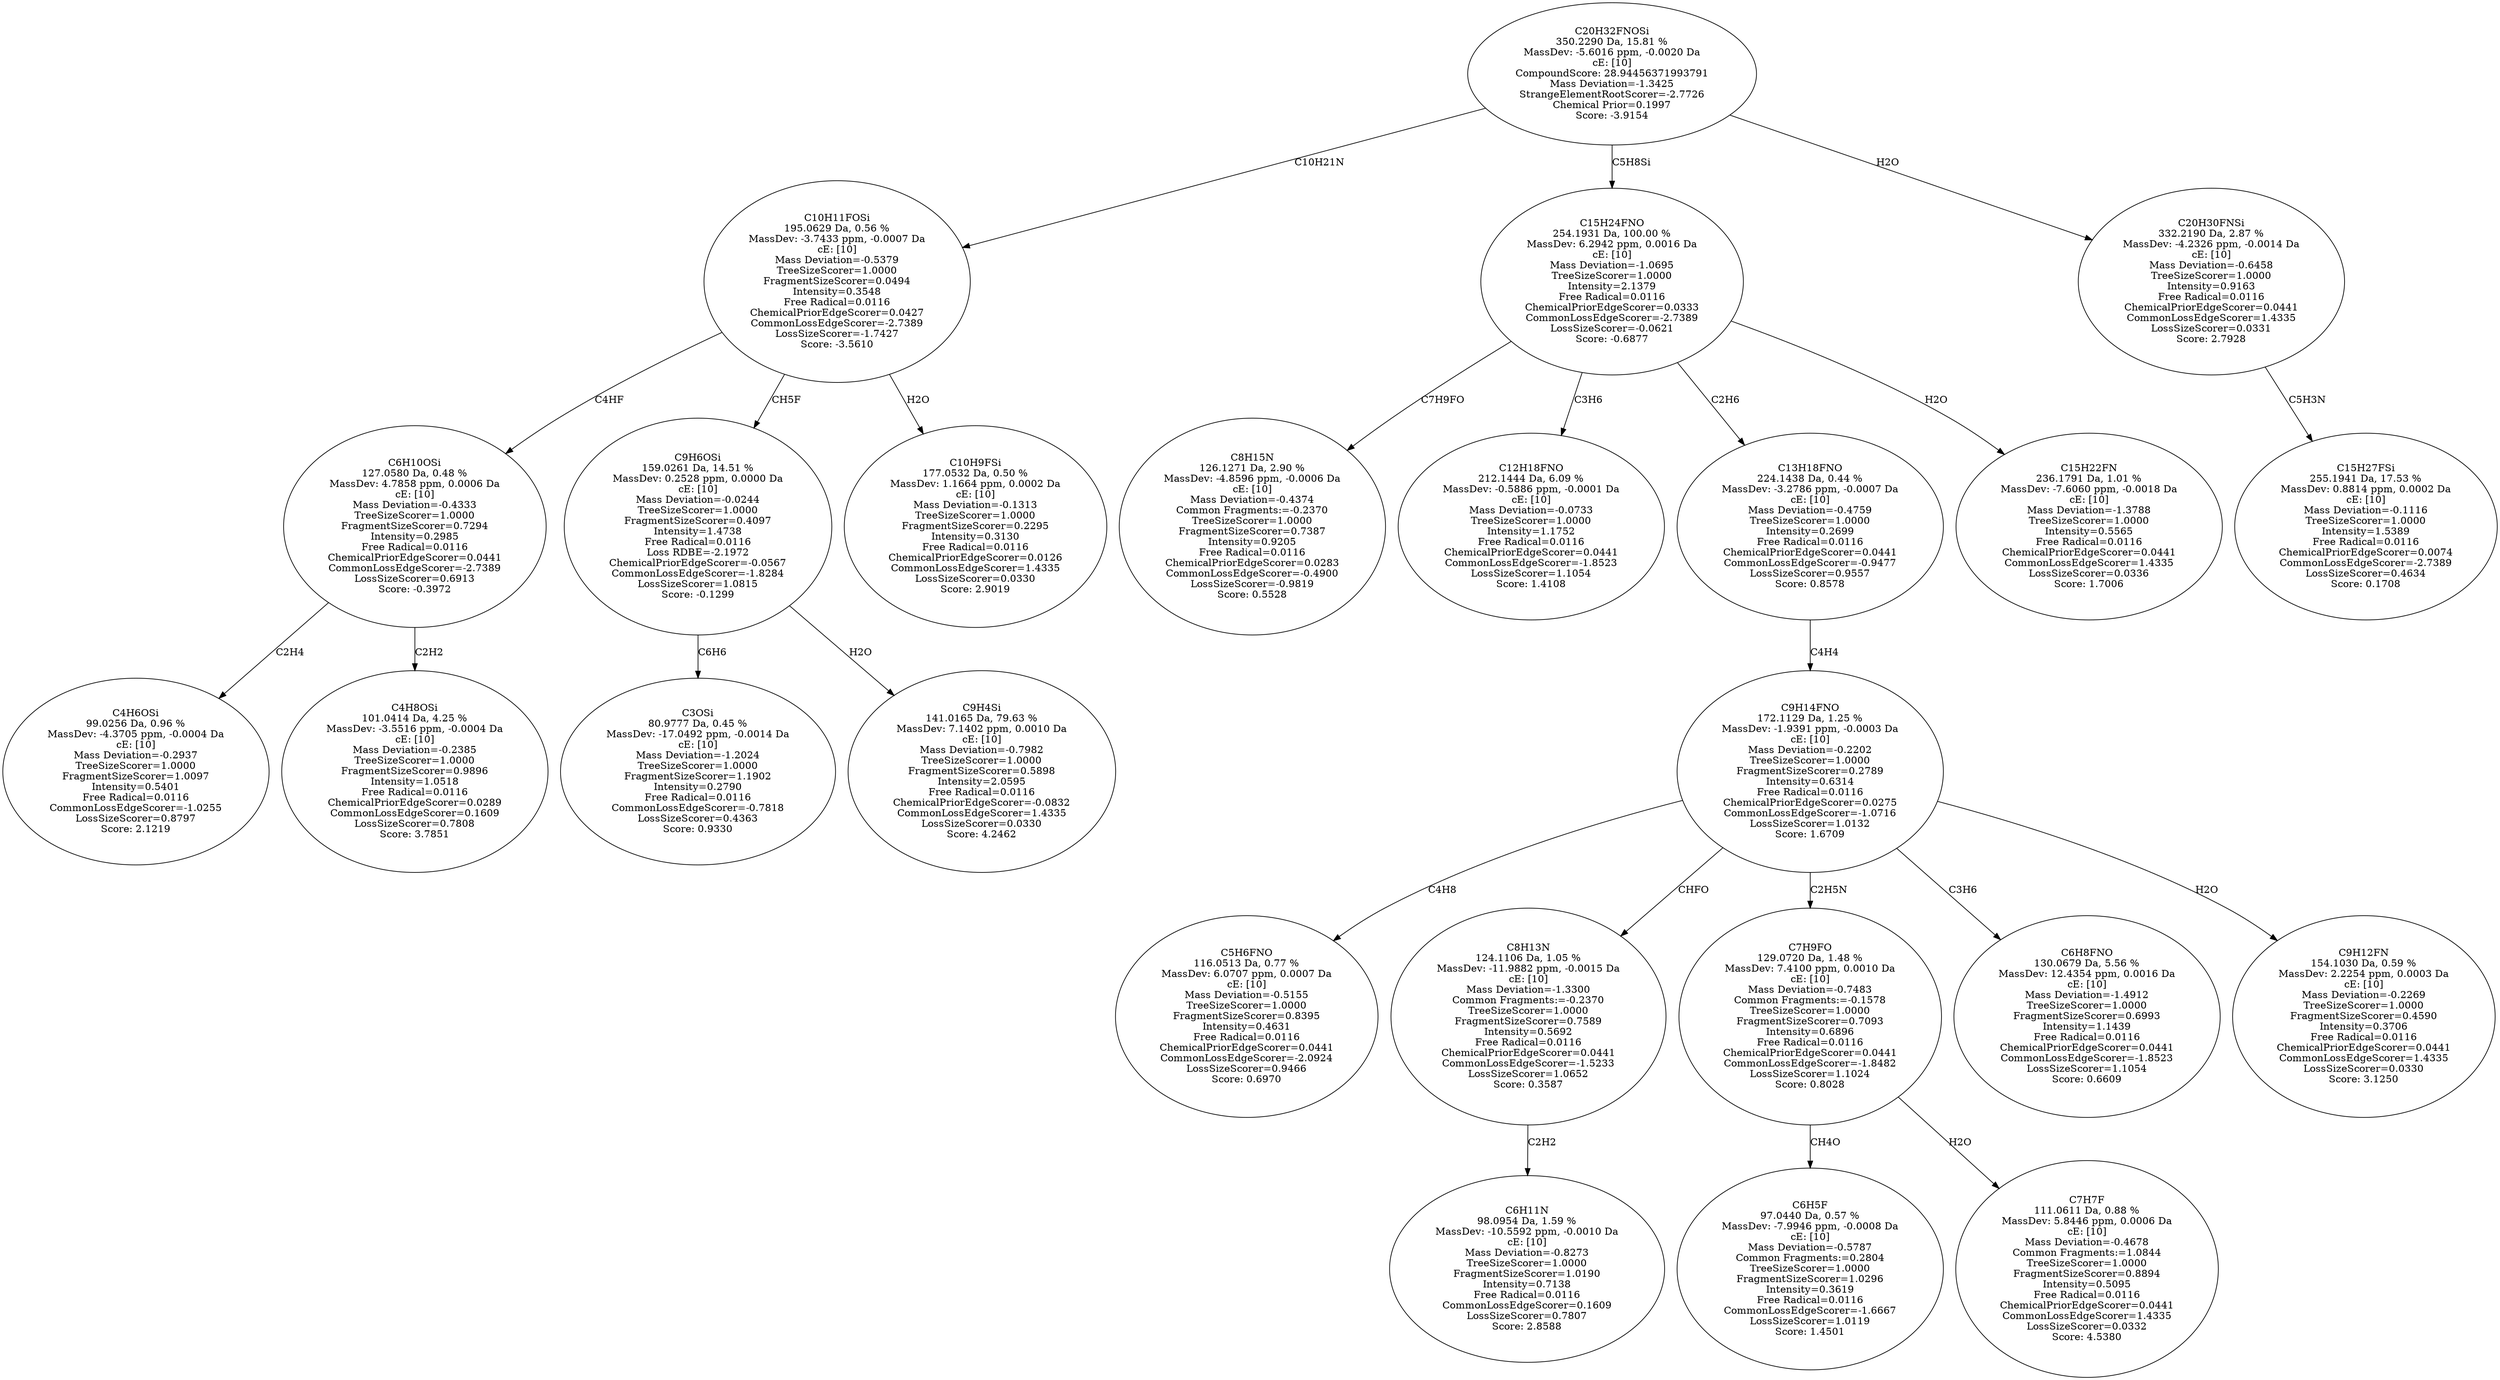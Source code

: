 strict digraph {
v1 [label="C4H6OSi\n99.0256 Da, 0.96 %\nMassDev: -4.3705 ppm, -0.0004 Da\ncE: [10]\nMass Deviation=-0.2937\nTreeSizeScorer=1.0000\nFragmentSizeScorer=1.0097\nIntensity=0.5401\nFree Radical=0.0116\nCommonLossEdgeScorer=-1.0255\nLossSizeScorer=0.8797\nScore: 2.1219"];
v2 [label="C4H8OSi\n101.0414 Da, 4.25 %\nMassDev: -3.5516 ppm, -0.0004 Da\ncE: [10]\nMass Deviation=-0.2385\nTreeSizeScorer=1.0000\nFragmentSizeScorer=0.9896\nIntensity=1.0518\nFree Radical=0.0116\nChemicalPriorEdgeScorer=0.0289\nCommonLossEdgeScorer=0.1609\nLossSizeScorer=0.7808\nScore: 3.7851"];
v3 [label="C6H10OSi\n127.0580 Da, 0.48 %\nMassDev: 4.7858 ppm, 0.0006 Da\ncE: [10]\nMass Deviation=-0.4333\nTreeSizeScorer=1.0000\nFragmentSizeScorer=0.7294\nIntensity=0.2985\nFree Radical=0.0116\nChemicalPriorEdgeScorer=0.0441\nCommonLossEdgeScorer=-2.7389\nLossSizeScorer=0.6913\nScore: -0.3972"];
v4 [label="C3OSi\n80.9777 Da, 0.45 %\nMassDev: -17.0492 ppm, -0.0014 Da\ncE: [10]\nMass Deviation=-1.2024\nTreeSizeScorer=1.0000\nFragmentSizeScorer=1.1902\nIntensity=0.2790\nFree Radical=0.0116\nCommonLossEdgeScorer=-0.7818\nLossSizeScorer=0.4363\nScore: 0.9330"];
v5 [label="C9H4Si\n141.0165 Da, 79.63 %\nMassDev: 7.1402 ppm, 0.0010 Da\ncE: [10]\nMass Deviation=-0.7982\nTreeSizeScorer=1.0000\nFragmentSizeScorer=0.5898\nIntensity=2.0595\nFree Radical=0.0116\nChemicalPriorEdgeScorer=-0.0832\nCommonLossEdgeScorer=1.4335\nLossSizeScorer=0.0330\nScore: 4.2462"];
v6 [label="C9H6OSi\n159.0261 Da, 14.51 %\nMassDev: 0.2528 ppm, 0.0000 Da\ncE: [10]\nMass Deviation=-0.0244\nTreeSizeScorer=1.0000\nFragmentSizeScorer=0.4097\nIntensity=1.4738\nFree Radical=0.0116\nLoss RDBE=-2.1972\nChemicalPriorEdgeScorer=-0.0567\nCommonLossEdgeScorer=-1.8284\nLossSizeScorer=1.0815\nScore: -0.1299"];
v7 [label="C10H9FSi\n177.0532 Da, 0.50 %\nMassDev: 1.1664 ppm, 0.0002 Da\ncE: [10]\nMass Deviation=-0.1313\nTreeSizeScorer=1.0000\nFragmentSizeScorer=0.2295\nIntensity=0.3130\nFree Radical=0.0116\nChemicalPriorEdgeScorer=0.0126\nCommonLossEdgeScorer=1.4335\nLossSizeScorer=0.0330\nScore: 2.9019"];
v8 [label="C10H11FOSi\n195.0629 Da, 0.56 %\nMassDev: -3.7433 ppm, -0.0007 Da\ncE: [10]\nMass Deviation=-0.5379\nTreeSizeScorer=1.0000\nFragmentSizeScorer=0.0494\nIntensity=0.3548\nFree Radical=0.0116\nChemicalPriorEdgeScorer=0.0427\nCommonLossEdgeScorer=-2.7389\nLossSizeScorer=-1.7427\nScore: -3.5610"];
v9 [label="C8H15N\n126.1271 Da, 2.90 %\nMassDev: -4.8596 ppm, -0.0006 Da\ncE: [10]\nMass Deviation=-0.4374\nCommon Fragments:=-0.2370\nTreeSizeScorer=1.0000\nFragmentSizeScorer=0.7387\nIntensity=0.9205\nFree Radical=0.0116\nChemicalPriorEdgeScorer=0.0283\nCommonLossEdgeScorer=-0.4900\nLossSizeScorer=-0.9819\nScore: 0.5528"];
v10 [label="C12H18FNO\n212.1444 Da, 6.09 %\nMassDev: -0.5886 ppm, -0.0001 Da\ncE: [10]\nMass Deviation=-0.0733\nTreeSizeScorer=1.0000\nIntensity=1.1752\nFree Radical=0.0116\nChemicalPriorEdgeScorer=0.0441\nCommonLossEdgeScorer=-1.8523\nLossSizeScorer=1.1054\nScore: 1.4108"];
v11 [label="C5H6FNO\n116.0513 Da, 0.77 %\nMassDev: 6.0707 ppm, 0.0007 Da\ncE: [10]\nMass Deviation=-0.5155\nTreeSizeScorer=1.0000\nFragmentSizeScorer=0.8395\nIntensity=0.4631\nFree Radical=0.0116\nChemicalPriorEdgeScorer=0.0441\nCommonLossEdgeScorer=-2.0924\nLossSizeScorer=0.9466\nScore: 0.6970"];
v12 [label="C6H11N\n98.0954 Da, 1.59 %\nMassDev: -10.5592 ppm, -0.0010 Da\ncE: [10]\nMass Deviation=-0.8273\nTreeSizeScorer=1.0000\nFragmentSizeScorer=1.0190\nIntensity=0.7138\nFree Radical=0.0116\nCommonLossEdgeScorer=0.1609\nLossSizeScorer=0.7807\nScore: 2.8588"];
v13 [label="C8H13N\n124.1106 Da, 1.05 %\nMassDev: -11.9882 ppm, -0.0015 Da\ncE: [10]\nMass Deviation=-1.3300\nCommon Fragments:=-0.2370\nTreeSizeScorer=1.0000\nFragmentSizeScorer=0.7589\nIntensity=0.5692\nFree Radical=0.0116\nChemicalPriorEdgeScorer=0.0441\nCommonLossEdgeScorer=-1.5233\nLossSizeScorer=1.0652\nScore: 0.3587"];
v14 [label="C6H5F\n97.0440 Da, 0.57 %\nMassDev: -7.9946 ppm, -0.0008 Da\ncE: [10]\nMass Deviation=-0.5787\nCommon Fragments:=0.2804\nTreeSizeScorer=1.0000\nFragmentSizeScorer=1.0296\nIntensity=0.3619\nFree Radical=0.0116\nCommonLossEdgeScorer=-1.6667\nLossSizeScorer=1.0119\nScore: 1.4501"];
v15 [label="C7H7F\n111.0611 Da, 0.88 %\nMassDev: 5.8446 ppm, 0.0006 Da\ncE: [10]\nMass Deviation=-0.4678\nCommon Fragments:=1.0844\nTreeSizeScorer=1.0000\nFragmentSizeScorer=0.8894\nIntensity=0.5095\nFree Radical=0.0116\nChemicalPriorEdgeScorer=0.0441\nCommonLossEdgeScorer=1.4335\nLossSizeScorer=0.0332\nScore: 4.5380"];
v16 [label="C7H9FO\n129.0720 Da, 1.48 %\nMassDev: 7.4100 ppm, 0.0010 Da\ncE: [10]\nMass Deviation=-0.7483\nCommon Fragments:=-0.1578\nTreeSizeScorer=1.0000\nFragmentSizeScorer=0.7093\nIntensity=0.6896\nFree Radical=0.0116\nChemicalPriorEdgeScorer=0.0441\nCommonLossEdgeScorer=-1.8482\nLossSizeScorer=1.1024\nScore: 0.8028"];
v17 [label="C6H8FNO\n130.0679 Da, 5.56 %\nMassDev: 12.4354 ppm, 0.0016 Da\ncE: [10]\nMass Deviation=-1.4912\nTreeSizeScorer=1.0000\nFragmentSizeScorer=0.6993\nIntensity=1.1439\nFree Radical=0.0116\nChemicalPriorEdgeScorer=0.0441\nCommonLossEdgeScorer=-1.8523\nLossSizeScorer=1.1054\nScore: 0.6609"];
v18 [label="C9H12FN\n154.1030 Da, 0.59 %\nMassDev: 2.2254 ppm, 0.0003 Da\ncE: [10]\nMass Deviation=-0.2269\nTreeSizeScorer=1.0000\nFragmentSizeScorer=0.4590\nIntensity=0.3706\nFree Radical=0.0116\nChemicalPriorEdgeScorer=0.0441\nCommonLossEdgeScorer=1.4335\nLossSizeScorer=0.0330\nScore: 3.1250"];
v19 [label="C9H14FNO\n172.1129 Da, 1.25 %\nMassDev: -1.9391 ppm, -0.0003 Da\ncE: [10]\nMass Deviation=-0.2202\nTreeSizeScorer=1.0000\nFragmentSizeScorer=0.2789\nIntensity=0.6314\nFree Radical=0.0116\nChemicalPriorEdgeScorer=0.0275\nCommonLossEdgeScorer=-1.0716\nLossSizeScorer=1.0132\nScore: 1.6709"];
v20 [label="C13H18FNO\n224.1438 Da, 0.44 %\nMassDev: -3.2786 ppm, -0.0007 Da\ncE: [10]\nMass Deviation=-0.4759\nTreeSizeScorer=1.0000\nIntensity=0.2699\nFree Radical=0.0116\nChemicalPriorEdgeScorer=0.0441\nCommonLossEdgeScorer=-0.9477\nLossSizeScorer=0.9557\nScore: 0.8578"];
v21 [label="C15H22FN\n236.1791 Da, 1.01 %\nMassDev: -7.6060 ppm, -0.0018 Da\ncE: [10]\nMass Deviation=-1.3788\nTreeSizeScorer=1.0000\nIntensity=0.5565\nFree Radical=0.0116\nChemicalPriorEdgeScorer=0.0441\nCommonLossEdgeScorer=1.4335\nLossSizeScorer=0.0336\nScore: 1.7006"];
v22 [label="C15H24FNO\n254.1931 Da, 100.00 %\nMassDev: 6.2942 ppm, 0.0016 Da\ncE: [10]\nMass Deviation=-1.0695\nTreeSizeScorer=1.0000\nIntensity=2.1379\nFree Radical=0.0116\nChemicalPriorEdgeScorer=0.0333\nCommonLossEdgeScorer=-2.7389\nLossSizeScorer=-0.0621\nScore: -0.6877"];
v23 [label="C15H27FSi\n255.1941 Da, 17.53 %\nMassDev: 0.8814 ppm, 0.0002 Da\ncE: [10]\nMass Deviation=-0.1116\nTreeSizeScorer=1.0000\nIntensity=1.5389\nFree Radical=0.0116\nChemicalPriorEdgeScorer=0.0074\nCommonLossEdgeScorer=-2.7389\nLossSizeScorer=0.4634\nScore: 0.1708"];
v24 [label="C20H30FNSi\n332.2190 Da, 2.87 %\nMassDev: -4.2326 ppm, -0.0014 Da\ncE: [10]\nMass Deviation=-0.6458\nTreeSizeScorer=1.0000\nIntensity=0.9163\nFree Radical=0.0116\nChemicalPriorEdgeScorer=0.0441\nCommonLossEdgeScorer=1.4335\nLossSizeScorer=0.0331\nScore: 2.7928"];
v25 [label="C20H32FNOSi\n350.2290 Da, 15.81 %\nMassDev: -5.6016 ppm, -0.0020 Da\ncE: [10]\nCompoundScore: 28.94456371993791\nMass Deviation=-1.3425\nStrangeElementRootScorer=-2.7726\nChemical Prior=0.1997\nScore: -3.9154"];
v3 -> v1 [label="C2H4"];
v3 -> v2 [label="C2H2"];
v8 -> v3 [label="C4HF"];
v6 -> v4 [label="C6H6"];
v6 -> v5 [label="H2O"];
v8 -> v6 [label="CH5F"];
v8 -> v7 [label="H2O"];
v25 -> v8 [label="C10H21N"];
v22 -> v9 [label="C7H9FO"];
v22 -> v10 [label="C3H6"];
v19 -> v11 [label="C4H8"];
v13 -> v12 [label="C2H2"];
v19 -> v13 [label="CHFO"];
v16 -> v14 [label="CH4O"];
v16 -> v15 [label="H2O"];
v19 -> v16 [label="C2H5N"];
v19 -> v17 [label="C3H6"];
v19 -> v18 [label="H2O"];
v20 -> v19 [label="C4H4"];
v22 -> v20 [label="C2H6"];
v22 -> v21 [label="H2O"];
v25 -> v22 [label="C5H8Si"];
v24 -> v23 [label="C5H3N"];
v25 -> v24 [label="H2O"];
}